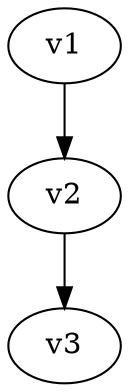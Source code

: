/*

by convention, rows represent
vertices of the graph, labeled V1.. VN

Therefore, an adjacency matrix
(https://en.wikipedia.org/wiki/Adjacency_matrix):

[[ 0  1  0]
 [ 0  0  1]
 [ 0  0  0]]


could be represented as:
*/

digraph ex1{
  v1 -> v2 -> v3 ;
}

